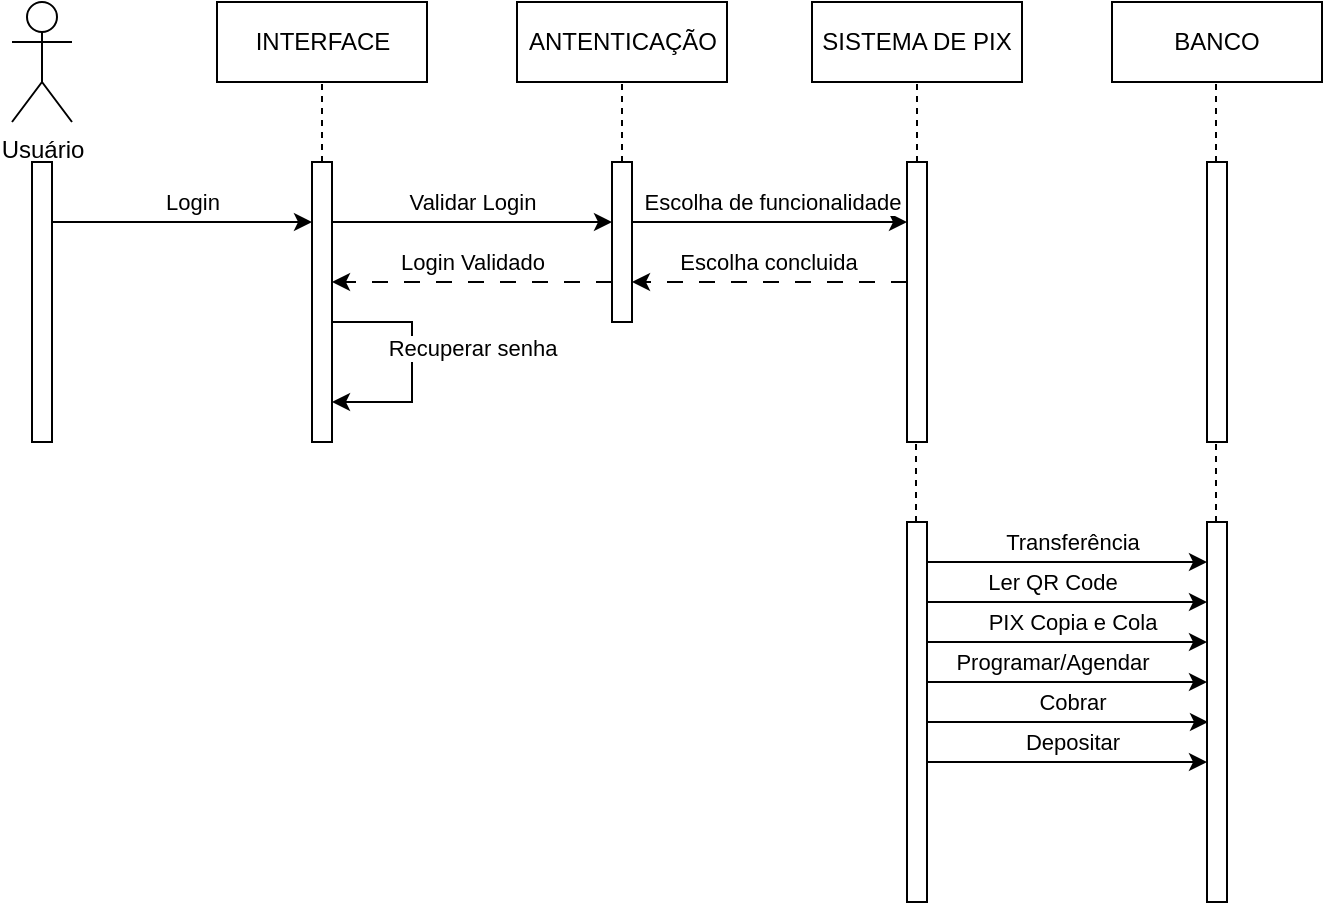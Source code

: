 <mxfile version="24.7.17">
  <diagram name="Page-1" id="2YBvvXClWsGukQMizWep">
    <mxGraphModel dx="833" dy="461" grid="1" gridSize="10" guides="1" tooltips="1" connect="1" arrows="1" fold="1" page="1" pageScale="1" pageWidth="850" pageHeight="1100" math="0" shadow="0">
      <root>
        <mxCell id="0" />
        <mxCell id="1" parent="0" />
        <mxCell id="13F8do2NXbtGJprZb6u9-1" value="Usuário" style="shape=umlActor;verticalLabelPosition=bottom;verticalAlign=top;html=1;outlineConnect=0;" vertex="1" parent="1">
          <mxGeometry x="40" y="100" width="30" height="60" as="geometry" />
        </mxCell>
        <mxCell id="13F8do2NXbtGJprZb6u9-3" value="" style="html=1;points=[[0,0,0,0,5],[0,1,0,0,-5],[1,0,0,0,5],[1,1,0,0,-5]];perimeter=orthogonalPerimeter;outlineConnect=0;targetShapes=umlLifeline;portConstraint=eastwest;newEdgeStyle={&quot;curved&quot;:0,&quot;rounded&quot;:0};shadow=0;" vertex="1" parent="1">
          <mxGeometry x="50" y="180" width="10" height="140" as="geometry" />
        </mxCell>
        <mxCell id="13F8do2NXbtGJprZb6u9-6" value="" style="html=1;points=[[0,0,0,0,5],[0,1,0,0,-5],[1,0,0,0,5],[1,1,0,0,-5]];perimeter=orthogonalPerimeter;outlineConnect=0;targetShapes=umlLifeline;portConstraint=eastwest;newEdgeStyle={&quot;curved&quot;:0,&quot;rounded&quot;:0};shadow=0;" vertex="1" parent="1">
          <mxGeometry x="190" y="180" width="10" height="140" as="geometry" />
        </mxCell>
        <mxCell id="13F8do2NXbtGJprZb6u9-8" value="INTERFACE" style="rounded=0;whiteSpace=wrap;html=1;" vertex="1" parent="1">
          <mxGeometry x="142.5" y="100" width="105" height="40" as="geometry" />
        </mxCell>
        <mxCell id="13F8do2NXbtGJprZb6u9-10" value="" style="endArrow=none;dashed=1;html=1;rounded=0;entryX=0.5;entryY=1;entryDx=0;entryDy=0;" edge="1" parent="1" source="13F8do2NXbtGJprZb6u9-6" target="13F8do2NXbtGJprZb6u9-8">
          <mxGeometry width="50" height="50" relative="1" as="geometry">
            <mxPoint x="400" y="270" as="sourcePoint" />
            <mxPoint x="450" y="220" as="targetPoint" />
          </mxGeometry>
        </mxCell>
        <mxCell id="13F8do2NXbtGJprZb6u9-34" style="edgeStyle=orthogonalEdgeStyle;rounded=0;orthogonalLoop=1;jettySize=auto;html=1;curved=0;dashed=1;dashPattern=8 8;" edge="1" parent="1" source="13F8do2NXbtGJprZb6u9-11" target="13F8do2NXbtGJprZb6u9-6">
          <mxGeometry relative="1" as="geometry">
            <Array as="points">
              <mxPoint x="270" y="240" />
              <mxPoint x="270" y="240" />
            </Array>
          </mxGeometry>
        </mxCell>
        <mxCell id="13F8do2NXbtGJprZb6u9-36" value="Login Validado" style="edgeLabel;html=1;align=center;verticalAlign=middle;resizable=0;points=[];" vertex="1" connectable="0" parent="13F8do2NXbtGJprZb6u9-34">
          <mxGeometry x="-0.2" y="-1" relative="1" as="geometry">
            <mxPoint x="-14" y="-9" as="offset" />
          </mxGeometry>
        </mxCell>
        <mxCell id="13F8do2NXbtGJprZb6u9-40" style="edgeStyle=orthogonalEdgeStyle;rounded=0;orthogonalLoop=1;jettySize=auto;html=1;curved=0;" edge="1" parent="1" source="13F8do2NXbtGJprZb6u9-11" target="13F8do2NXbtGJprZb6u9-21">
          <mxGeometry relative="1" as="geometry">
            <mxPoint x="480" y="220" as="targetPoint" />
            <Array as="points">
              <mxPoint x="430" y="210" />
              <mxPoint x="430" y="210" />
            </Array>
          </mxGeometry>
        </mxCell>
        <mxCell id="13F8do2NXbtGJprZb6u9-41" value="Escolha de funcionalidade" style="edgeLabel;html=1;align=center;verticalAlign=middle;resizable=0;points=[];" vertex="1" connectable="0" parent="13F8do2NXbtGJprZb6u9-40">
          <mxGeometry x="-0.127" relative="1" as="geometry">
            <mxPoint x="10" y="-10" as="offset" />
          </mxGeometry>
        </mxCell>
        <mxCell id="13F8do2NXbtGJprZb6u9-11" value="" style="html=1;points=[[0,0,0,0,5],[0,1,0,0,-5],[1,0,0,0,5],[1,1,0,0,-5]];perimeter=orthogonalPerimeter;outlineConnect=0;targetShapes=umlLifeline;portConstraint=eastwest;newEdgeStyle={&quot;curved&quot;:0,&quot;rounded&quot;:0};shadow=0;" vertex="1" parent="1">
          <mxGeometry x="340" y="180" width="10" height="80" as="geometry" />
        </mxCell>
        <mxCell id="13F8do2NXbtGJprZb6u9-14" value="ANTENTICAÇÃO" style="rounded=0;whiteSpace=wrap;html=1;" vertex="1" parent="1">
          <mxGeometry x="292.5" y="100" width="105" height="40" as="geometry" />
        </mxCell>
        <mxCell id="13F8do2NXbtGJprZb6u9-15" value="" style="endArrow=classic;html=1;rounded=0;" edge="1" parent="1" source="13F8do2NXbtGJprZb6u9-3" target="13F8do2NXbtGJprZb6u9-6">
          <mxGeometry width="50" height="50" relative="1" as="geometry">
            <mxPoint x="400" y="270" as="sourcePoint" />
            <mxPoint x="450" y="220" as="targetPoint" />
            <Array as="points">
              <mxPoint x="130" y="210" />
            </Array>
          </mxGeometry>
        </mxCell>
        <mxCell id="13F8do2NXbtGJprZb6u9-30" value="Login" style="edgeLabel;html=1;align=center;verticalAlign=middle;resizable=0;points=[];" vertex="1" connectable="0" parent="13F8do2NXbtGJprZb6u9-15">
          <mxGeometry x="0.185" y="1" relative="1" as="geometry">
            <mxPoint x="-7" y="-9" as="offset" />
          </mxGeometry>
        </mxCell>
        <mxCell id="13F8do2NXbtGJprZb6u9-18" value="" style="endArrow=classic;html=1;rounded=0;entryX=1;entryY=0.857;entryDx=0;entryDy=0;entryPerimeter=0;" edge="1" parent="1" source="13F8do2NXbtGJprZb6u9-6" target="13F8do2NXbtGJprZb6u9-6">
          <mxGeometry width="50" height="50" relative="1" as="geometry">
            <mxPoint x="210" y="270" as="sourcePoint" />
            <mxPoint x="210" y="300" as="targetPoint" />
            <Array as="points">
              <mxPoint x="240" y="260" />
              <mxPoint x="240" y="300" />
            </Array>
          </mxGeometry>
        </mxCell>
        <mxCell id="13F8do2NXbtGJprZb6u9-32" value="Recuperar senha" style="edgeLabel;html=1;align=center;verticalAlign=middle;resizable=0;points=[];" vertex="1" connectable="0" parent="13F8do2NXbtGJprZb6u9-18">
          <mxGeometry x="-0.117" y="1" relative="1" as="geometry">
            <mxPoint x="29" as="offset" />
          </mxGeometry>
        </mxCell>
        <mxCell id="13F8do2NXbtGJprZb6u9-20" value="" style="endArrow=none;dashed=1;html=1;rounded=0;entryX=0.5;entryY=1;entryDx=0;entryDy=0;" edge="1" parent="1" source="13F8do2NXbtGJprZb6u9-11" target="13F8do2NXbtGJprZb6u9-14">
          <mxGeometry width="50" height="50" relative="1" as="geometry">
            <mxPoint x="380" y="200" as="sourcePoint" />
            <mxPoint x="430" y="150" as="targetPoint" />
          </mxGeometry>
        </mxCell>
        <mxCell id="13F8do2NXbtGJprZb6u9-44" style="edgeStyle=orthogonalEdgeStyle;rounded=0;orthogonalLoop=1;jettySize=auto;html=1;curved=0;dashed=1;dashPattern=8 8;" edge="1" parent="1" source="13F8do2NXbtGJprZb6u9-21" target="13F8do2NXbtGJprZb6u9-11">
          <mxGeometry relative="1" as="geometry">
            <Array as="points">
              <mxPoint x="460" y="240" />
              <mxPoint x="460" y="240" />
            </Array>
          </mxGeometry>
        </mxCell>
        <mxCell id="13F8do2NXbtGJprZb6u9-45" value="Escolha concluida" style="edgeLabel;html=1;align=center;verticalAlign=middle;resizable=0;points=[];" vertex="1" connectable="0" parent="13F8do2NXbtGJprZb6u9-44">
          <mxGeometry x="0.011" y="1" relative="1" as="geometry">
            <mxPoint y="-11" as="offset" />
          </mxGeometry>
        </mxCell>
        <mxCell id="13F8do2NXbtGJprZb6u9-21" value="" style="html=1;points=[[0,0,0,0,5],[0,1,0,0,-5],[1,0,0,0,5],[1,1,0,0,-5]];perimeter=orthogonalPerimeter;outlineConnect=0;targetShapes=umlLifeline;portConstraint=eastwest;newEdgeStyle={&quot;curved&quot;:0,&quot;rounded&quot;:0};shadow=0;" vertex="1" parent="1">
          <mxGeometry x="487.5" y="180" width="10" height="140" as="geometry" />
        </mxCell>
        <mxCell id="13F8do2NXbtGJprZb6u9-22" value="SISTEMA DE PIX" style="rounded=0;whiteSpace=wrap;html=1;" vertex="1" parent="1">
          <mxGeometry x="440" y="100" width="105" height="40" as="geometry" />
        </mxCell>
        <mxCell id="13F8do2NXbtGJprZb6u9-23" value="" style="endArrow=none;dashed=1;html=1;rounded=0;entryX=0.5;entryY=1;entryDx=0;entryDy=0;" edge="1" parent="1" source="13F8do2NXbtGJprZb6u9-21" target="13F8do2NXbtGJprZb6u9-22">
          <mxGeometry width="50" height="50" relative="1" as="geometry">
            <mxPoint x="400" y="270" as="sourcePoint" />
            <mxPoint x="450" y="220" as="targetPoint" />
          </mxGeometry>
        </mxCell>
        <mxCell id="13F8do2NXbtGJprZb6u9-28" value="" style="endArrow=classic;html=1;rounded=0;" edge="1" parent="1" source="13F8do2NXbtGJprZb6u9-6" target="13F8do2NXbtGJprZb6u9-11">
          <mxGeometry width="50" height="50" relative="1" as="geometry">
            <mxPoint x="242.5" y="220" as="sourcePoint" />
            <mxPoint x="292.5" y="170" as="targetPoint" />
            <Array as="points">
              <mxPoint x="280" y="210" />
            </Array>
          </mxGeometry>
        </mxCell>
        <mxCell id="13F8do2NXbtGJprZb6u9-33" value="Validar Login" style="edgeLabel;html=1;align=center;verticalAlign=middle;resizable=0;points=[];" vertex="1" connectable="0" parent="13F8do2NXbtGJprZb6u9-28">
          <mxGeometry x="-0.114" y="1" relative="1" as="geometry">
            <mxPoint x="8" y="-9" as="offset" />
          </mxGeometry>
        </mxCell>
        <mxCell id="13F8do2NXbtGJprZb6u9-39" value="" style="endArrow=none;dashed=1;html=1;rounded=0;entryX=0.5;entryY=1;entryDx=0;entryDy=0;" edge="1" parent="1">
          <mxGeometry width="50" height="50" relative="1" as="geometry">
            <mxPoint x="492" y="360" as="sourcePoint" />
            <mxPoint x="492" y="320" as="targetPoint" />
          </mxGeometry>
        </mxCell>
        <mxCell id="13F8do2NXbtGJprZb6u9-46" value="BANCO" style="rounded=0;whiteSpace=wrap;html=1;" vertex="1" parent="1">
          <mxGeometry x="590" y="100" width="105" height="40" as="geometry" />
        </mxCell>
        <mxCell id="13F8do2NXbtGJprZb6u9-47" value="" style="html=1;points=[[0,0,0,0,5],[0,1,0,0,-5],[1,0,0,0,5],[1,1,0,0,-5]];perimeter=orthogonalPerimeter;outlineConnect=0;targetShapes=umlLifeline;portConstraint=eastwest;newEdgeStyle={&quot;curved&quot;:0,&quot;rounded&quot;:0};shadow=0;" vertex="1" parent="1">
          <mxGeometry x="637.5" y="180" width="10" height="140" as="geometry" />
        </mxCell>
        <mxCell id="13F8do2NXbtGJprZb6u9-48" value="" style="endArrow=none;dashed=1;html=1;rounded=0;entryX=0.5;entryY=1;entryDx=0;entryDy=0;" edge="1" parent="1">
          <mxGeometry width="50" height="50" relative="1" as="geometry">
            <mxPoint x="642" y="180" as="sourcePoint" />
            <mxPoint x="642" y="140" as="targetPoint" />
          </mxGeometry>
        </mxCell>
        <mxCell id="13F8do2NXbtGJprZb6u9-49" value="" style="html=1;points=[[0,0,0,0,5],[0,1,0,0,-5],[1,0,0,0,5],[1,1,0,0,-5]];perimeter=orthogonalPerimeter;outlineConnect=0;targetShapes=umlLifeline;portConstraint=eastwest;newEdgeStyle={&quot;curved&quot;:0,&quot;rounded&quot;:0};shadow=0;" vertex="1" parent="1">
          <mxGeometry x="487.5" y="360" width="10" height="190" as="geometry" />
        </mxCell>
        <mxCell id="13F8do2NXbtGJprZb6u9-50" value="" style="html=1;points=[[0,0,0,0,5],[0,1,0,0,-5],[1,0,0,0,5],[1,1,0,0,-5]];perimeter=orthogonalPerimeter;outlineConnect=0;targetShapes=umlLifeline;portConstraint=eastwest;newEdgeStyle={&quot;curved&quot;:0,&quot;rounded&quot;:0};shadow=0;" vertex="1" parent="1">
          <mxGeometry x="637.5" y="360" width="10" height="190" as="geometry" />
        </mxCell>
        <mxCell id="13F8do2NXbtGJprZb6u9-51" value="" style="endArrow=none;dashed=1;html=1;rounded=0;entryX=0.5;entryY=1;entryDx=0;entryDy=0;" edge="1" parent="1">
          <mxGeometry width="50" height="50" relative="1" as="geometry">
            <mxPoint x="642" y="360" as="sourcePoint" />
            <mxPoint x="642" y="320" as="targetPoint" />
          </mxGeometry>
        </mxCell>
        <mxCell id="13F8do2NXbtGJprZb6u9-52" value="" style="endArrow=classic;html=1;rounded=0;" edge="1" parent="1" target="13F8do2NXbtGJprZb6u9-50">
          <mxGeometry width="50" height="50" relative="1" as="geometry">
            <mxPoint x="497.5" y="380" as="sourcePoint" />
            <mxPoint x="627.5" y="380" as="targetPoint" />
            <Array as="points">
              <mxPoint x="567.5" y="380" />
            </Array>
          </mxGeometry>
        </mxCell>
        <mxCell id="13F8do2NXbtGJprZb6u9-60" value="Transferência" style="edgeLabel;html=1;align=center;verticalAlign=middle;resizable=0;points=[];" vertex="1" connectable="0" parent="13F8do2NXbtGJprZb6u9-52">
          <mxGeometry x="0.193" y="2" relative="1" as="geometry">
            <mxPoint x="-11" y="-8" as="offset" />
          </mxGeometry>
        </mxCell>
        <mxCell id="13F8do2NXbtGJprZb6u9-54" value="" style="endArrow=classic;html=1;rounded=0;" edge="1" parent="1">
          <mxGeometry width="50" height="50" relative="1" as="geometry">
            <mxPoint x="497" y="440" as="sourcePoint" />
            <mxPoint x="637.5" y="440" as="targetPoint" />
            <Array as="points" />
          </mxGeometry>
        </mxCell>
        <mxCell id="13F8do2NXbtGJprZb6u9-61" value="Programar/Agendar" style="edgeLabel;html=1;align=center;verticalAlign=middle;resizable=0;points=[];" vertex="1" connectable="0" parent="13F8do2NXbtGJprZb6u9-54">
          <mxGeometry x="0.217" y="-2" relative="1" as="geometry">
            <mxPoint x="-23" y="-12" as="offset" />
          </mxGeometry>
        </mxCell>
        <mxCell id="13F8do2NXbtGJprZb6u9-62" value="" style="endArrow=classic;html=1;rounded=0;" edge="1" parent="1">
          <mxGeometry width="50" height="50" relative="1" as="geometry">
            <mxPoint x="497" y="400" as="sourcePoint" />
            <mxPoint x="637.5" y="400" as="targetPoint" />
            <Array as="points">
              <mxPoint x="567" y="400" />
            </Array>
          </mxGeometry>
        </mxCell>
        <mxCell id="13F8do2NXbtGJprZb6u9-66" value="Ler QR Code" style="edgeLabel;html=1;align=center;verticalAlign=middle;resizable=0;points=[];" vertex="1" connectable="0" parent="13F8do2NXbtGJprZb6u9-62">
          <mxGeometry x="0.224" y="1" relative="1" as="geometry">
            <mxPoint x="-23" y="-9" as="offset" />
          </mxGeometry>
        </mxCell>
        <mxCell id="13F8do2NXbtGJprZb6u9-64" value="" style="endArrow=classic;html=1;rounded=0;" edge="1" parent="1">
          <mxGeometry width="50" height="50" relative="1" as="geometry">
            <mxPoint x="497" y="420" as="sourcePoint" />
            <mxPoint x="637.5" y="420" as="targetPoint" />
            <Array as="points">
              <mxPoint x="567" y="420" />
            </Array>
          </mxGeometry>
        </mxCell>
        <mxCell id="13F8do2NXbtGJprZb6u9-67" value="PIX Copia e Cola" style="edgeLabel;html=1;align=center;verticalAlign=middle;resizable=0;points=[];" vertex="1" connectable="0" parent="13F8do2NXbtGJprZb6u9-64">
          <mxGeometry x="0.302" relative="1" as="geometry">
            <mxPoint x="-19" y="-10" as="offset" />
          </mxGeometry>
        </mxCell>
        <mxCell id="13F8do2NXbtGJprZb6u9-68" value="" style="endArrow=classic;html=1;rounded=0;" edge="1" parent="1">
          <mxGeometry width="50" height="50" relative="1" as="geometry">
            <mxPoint x="497.5" y="460" as="sourcePoint" />
            <mxPoint x="638" y="460" as="targetPoint" />
            <Array as="points" />
          </mxGeometry>
        </mxCell>
        <mxCell id="13F8do2NXbtGJprZb6u9-70" value="Cobrar" style="edgeLabel;html=1;align=center;verticalAlign=middle;resizable=0;points=[];" vertex="1" connectable="0" parent="13F8do2NXbtGJprZb6u9-68">
          <mxGeometry x="0.06" relative="1" as="geometry">
            <mxPoint x="-2" y="-10" as="offset" />
          </mxGeometry>
        </mxCell>
        <mxCell id="13F8do2NXbtGJprZb6u9-71" value="" style="endArrow=classic;html=1;rounded=0;" edge="1" parent="1">
          <mxGeometry width="50" height="50" relative="1" as="geometry">
            <mxPoint x="497" y="480" as="sourcePoint" />
            <mxPoint x="637.5" y="480" as="targetPoint" />
            <Array as="points" />
          </mxGeometry>
        </mxCell>
        <mxCell id="13F8do2NXbtGJprZb6u9-73" value="Depositar" style="edgeLabel;html=1;align=center;verticalAlign=middle;resizable=0;points=[];" vertex="1" connectable="0" parent="13F8do2NXbtGJprZb6u9-71">
          <mxGeometry x="0.196" y="-4" relative="1" as="geometry">
            <mxPoint x="-11" y="-14" as="offset" />
          </mxGeometry>
        </mxCell>
      </root>
    </mxGraphModel>
  </diagram>
</mxfile>
